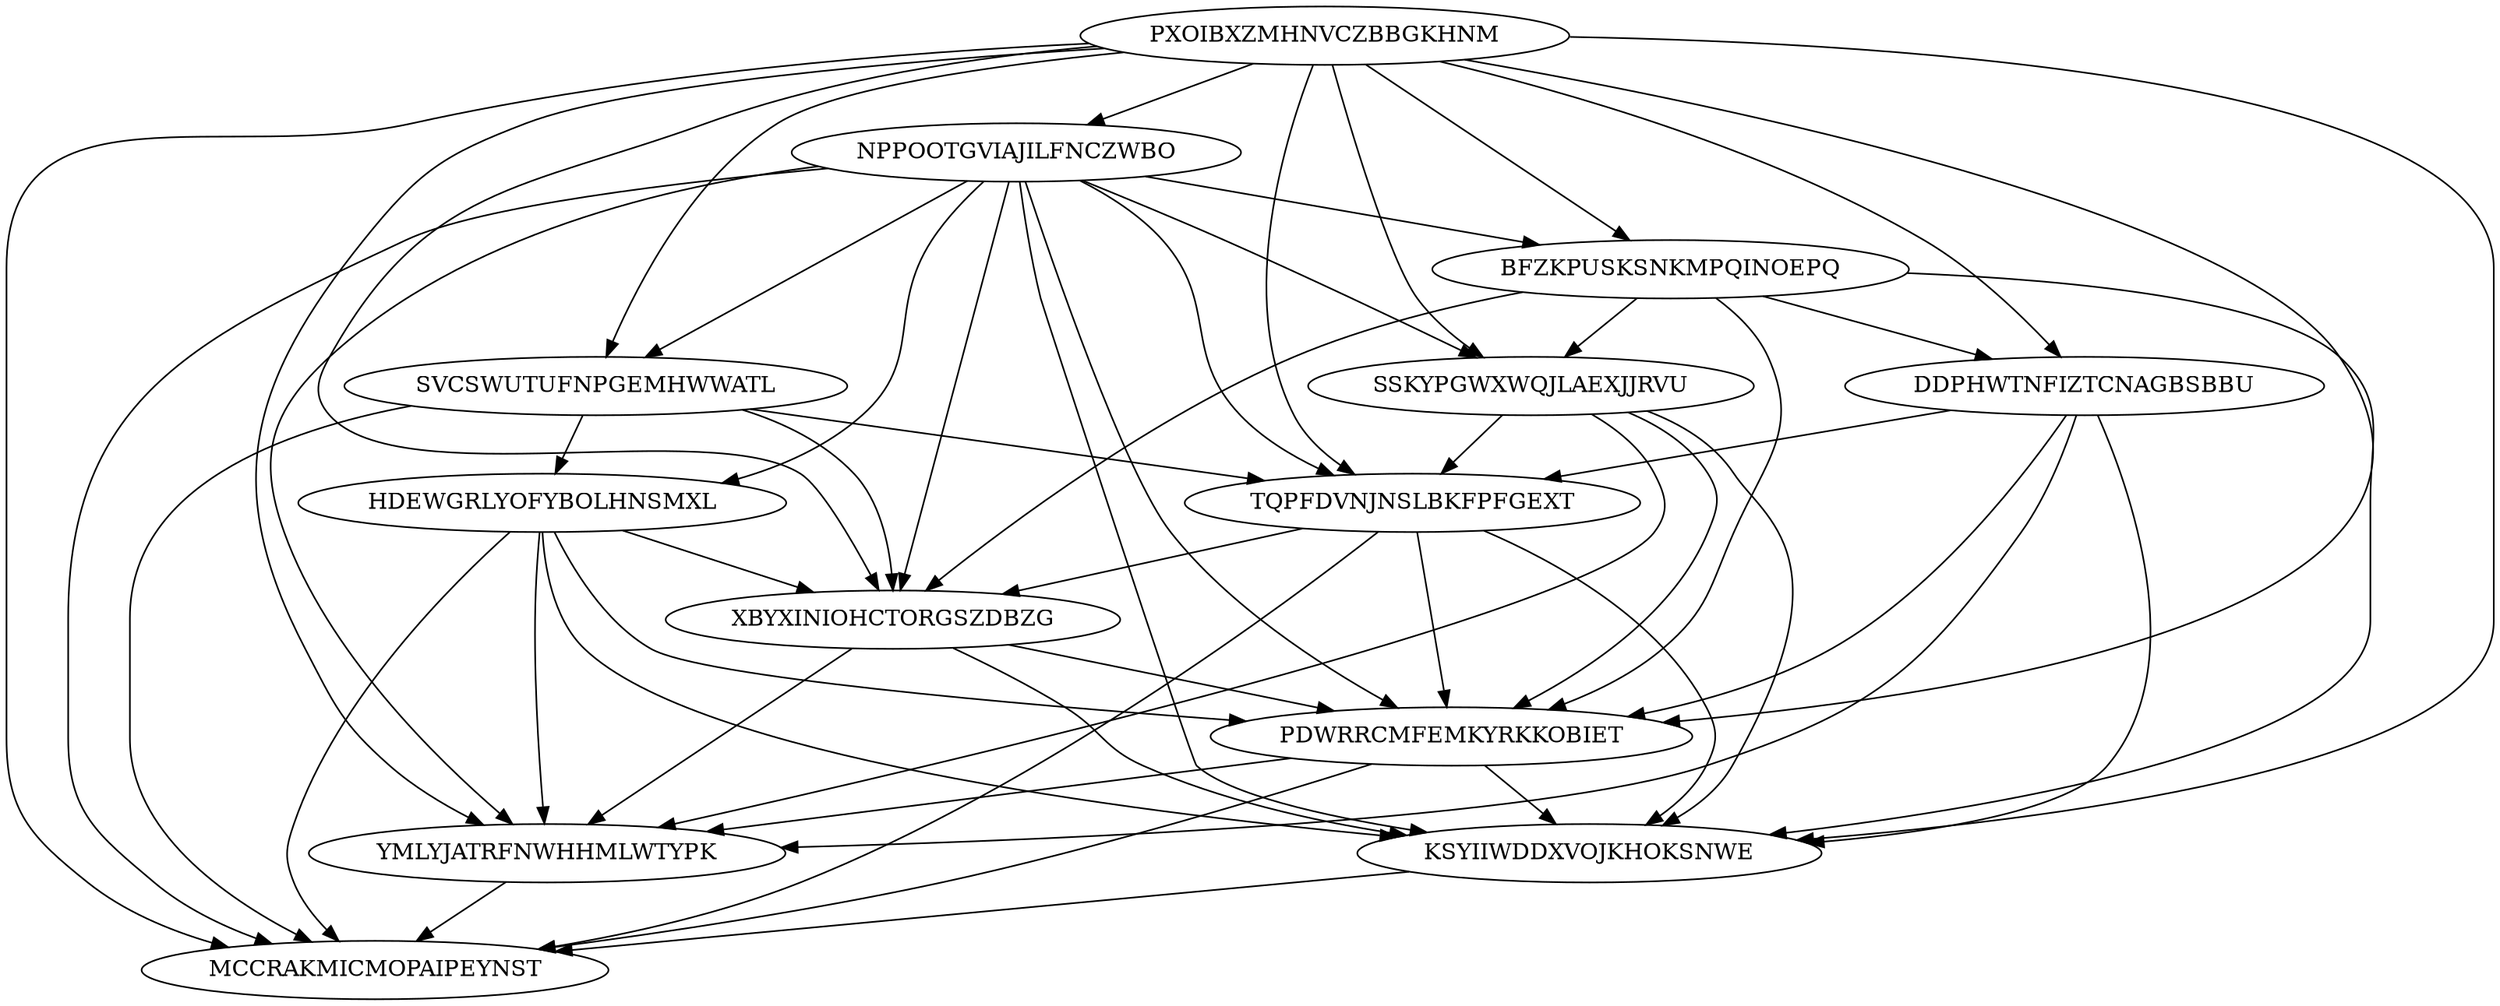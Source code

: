 digraph N13M55 {
	PXOIBXZMHNVCZBBGKHNM	[Weight=17];
	NPPOOTGVIAJILFNCZWBO	[Weight=19];
	BFZKPUSKSNKMPQINOEPQ	[Weight=19];
	DDPHWTNFIZTCNAGBSBBU	[Weight=10];
	SVCSWUTUFNPGEMHWWATL	[Weight=15];
	HDEWGRLYOFYBOLHNSMXL	[Weight=20];
	SSKYPGWXWQJLAEXJJRVU	[Weight=18];
	TQPFDVNJNSLBKFPFGEXT	[Weight=14];
	XBYXINIOHCTORGSZDBZG	[Weight=16];
	PDWRRCMFEMKYRKKOBIET	[Weight=17];
	YMLYJATRFNWHHMLWTYPK	[Weight=14];
	KSYIIWDDXVOJKHOKSNWE	[Weight=16];
	MCCRAKMICMOPAIPEYNST	[Weight=14];
	PXOIBXZMHNVCZBBGKHNM -> PDWRRCMFEMKYRKKOBIET [Weight=10];
	BFZKPUSKSNKMPQINOEPQ -> SSKYPGWXWQJLAEXJJRVU [Weight=14];
	KSYIIWDDXVOJKHOKSNWE -> MCCRAKMICMOPAIPEYNST [Weight=12];
	SSKYPGWXWQJLAEXJJRVU -> PDWRRCMFEMKYRKKOBIET [Weight=11];
	PXOIBXZMHNVCZBBGKHNM -> KSYIIWDDXVOJKHOKSNWE [Weight=19];
	NPPOOTGVIAJILFNCZWBO -> PDWRRCMFEMKYRKKOBIET [Weight=18];
	HDEWGRLYOFYBOLHNSMXL -> YMLYJATRFNWHHMLWTYPK [Weight=11];
	PXOIBXZMHNVCZBBGKHNM -> BFZKPUSKSNKMPQINOEPQ [Weight=13];
	BFZKPUSKSNKMPQINOEPQ -> XBYXINIOHCTORGSZDBZG [Weight=18];
	TQPFDVNJNSLBKFPFGEXT -> MCCRAKMICMOPAIPEYNST [Weight=10];
	BFZKPUSKSNKMPQINOEPQ -> DDPHWTNFIZTCNAGBSBBU [Weight=19];
	NPPOOTGVIAJILFNCZWBO -> TQPFDVNJNSLBKFPFGEXT [Weight=19];
	SVCSWUTUFNPGEMHWWATL -> HDEWGRLYOFYBOLHNSMXL [Weight=19];
	DDPHWTNFIZTCNAGBSBBU -> PDWRRCMFEMKYRKKOBIET [Weight=19];
	BFZKPUSKSNKMPQINOEPQ -> KSYIIWDDXVOJKHOKSNWE [Weight=18];
	SSKYPGWXWQJLAEXJJRVU -> TQPFDVNJNSLBKFPFGEXT [Weight=18];
	TQPFDVNJNSLBKFPFGEXT -> KSYIIWDDXVOJKHOKSNWE [Weight=20];
	XBYXINIOHCTORGSZDBZG -> KSYIIWDDXVOJKHOKSNWE [Weight=15];
	YMLYJATRFNWHHMLWTYPK -> MCCRAKMICMOPAIPEYNST [Weight=13];
	HDEWGRLYOFYBOLHNSMXL -> XBYXINIOHCTORGSZDBZG [Weight=13];
	NPPOOTGVIAJILFNCZWBO -> YMLYJATRFNWHHMLWTYPK [Weight=20];
	NPPOOTGVIAJILFNCZWBO -> KSYIIWDDXVOJKHOKSNWE [Weight=12];
	SVCSWUTUFNPGEMHWWATL -> TQPFDVNJNSLBKFPFGEXT [Weight=15];
	XBYXINIOHCTORGSZDBZG -> PDWRRCMFEMKYRKKOBIET [Weight=20];
	PXOIBXZMHNVCZBBGKHNM -> TQPFDVNJNSLBKFPFGEXT [Weight=18];
	DDPHWTNFIZTCNAGBSBBU -> TQPFDVNJNSLBKFPFGEXT [Weight=13];
	PXOIBXZMHNVCZBBGKHNM -> MCCRAKMICMOPAIPEYNST [Weight=11];
	PXOIBXZMHNVCZBBGKHNM -> DDPHWTNFIZTCNAGBSBBU [Weight=10];
	NPPOOTGVIAJILFNCZWBO -> MCCRAKMICMOPAIPEYNST [Weight=16];
	NPPOOTGVIAJILFNCZWBO -> SVCSWUTUFNPGEMHWWATL [Weight=12];
	HDEWGRLYOFYBOLHNSMXL -> KSYIIWDDXVOJKHOKSNWE [Weight=15];
	PXOIBXZMHNVCZBBGKHNM -> XBYXINIOHCTORGSZDBZG [Weight=12];
	PXOIBXZMHNVCZBBGKHNM -> NPPOOTGVIAJILFNCZWBO [Weight=16];
	HDEWGRLYOFYBOLHNSMXL -> MCCRAKMICMOPAIPEYNST [Weight=10];
	DDPHWTNFIZTCNAGBSBBU -> YMLYJATRFNWHHMLWTYPK [Weight=17];
	SSKYPGWXWQJLAEXJJRVU -> YMLYJATRFNWHHMLWTYPK [Weight=13];
	NPPOOTGVIAJILFNCZWBO -> SSKYPGWXWQJLAEXJJRVU [Weight=12];
	PDWRRCMFEMKYRKKOBIET -> YMLYJATRFNWHHMLWTYPK [Weight=10];
	BFZKPUSKSNKMPQINOEPQ -> PDWRRCMFEMKYRKKOBIET [Weight=14];
	DDPHWTNFIZTCNAGBSBBU -> KSYIIWDDXVOJKHOKSNWE [Weight=12];
	HDEWGRLYOFYBOLHNSMXL -> PDWRRCMFEMKYRKKOBIET [Weight=17];
	SVCSWUTUFNPGEMHWWATL -> XBYXINIOHCTORGSZDBZG [Weight=17];
	SSKYPGWXWQJLAEXJJRVU -> KSYIIWDDXVOJKHOKSNWE [Weight=10];
	XBYXINIOHCTORGSZDBZG -> YMLYJATRFNWHHMLWTYPK [Weight=19];
	NPPOOTGVIAJILFNCZWBO -> XBYXINIOHCTORGSZDBZG [Weight=19];
	PDWRRCMFEMKYRKKOBIET -> KSYIIWDDXVOJKHOKSNWE [Weight=12];
	PXOIBXZMHNVCZBBGKHNM -> SVCSWUTUFNPGEMHWWATL [Weight=20];
	SVCSWUTUFNPGEMHWWATL -> MCCRAKMICMOPAIPEYNST [Weight=15];
	NPPOOTGVIAJILFNCZWBO -> HDEWGRLYOFYBOLHNSMXL [Weight=19];
	PDWRRCMFEMKYRKKOBIET -> MCCRAKMICMOPAIPEYNST [Weight=10];
	PXOIBXZMHNVCZBBGKHNM -> SSKYPGWXWQJLAEXJJRVU [Weight=18];
	TQPFDVNJNSLBKFPFGEXT -> XBYXINIOHCTORGSZDBZG [Weight=10];
	TQPFDVNJNSLBKFPFGEXT -> PDWRRCMFEMKYRKKOBIET [Weight=20];
	NPPOOTGVIAJILFNCZWBO -> BFZKPUSKSNKMPQINOEPQ [Weight=11];
	PXOIBXZMHNVCZBBGKHNM -> YMLYJATRFNWHHMLWTYPK [Weight=12];
}
